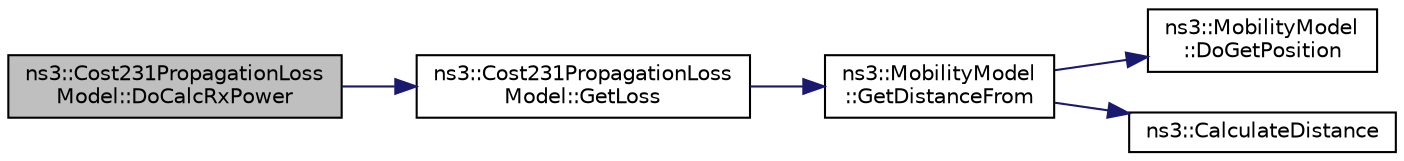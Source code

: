digraph "ns3::Cost231PropagationLossModel::DoCalcRxPower"
{
  edge [fontname="Helvetica",fontsize="10",labelfontname="Helvetica",labelfontsize="10"];
  node [fontname="Helvetica",fontsize="10",shape=record];
  rankdir="LR";
  Node1 [label="ns3::Cost231PropagationLoss\lModel::DoCalcRxPower",height=0.2,width=0.4,color="black", fillcolor="grey75", style="filled", fontcolor="black"];
  Node1 -> Node2 [color="midnightblue",fontsize="10",style="solid"];
  Node2 [label="ns3::Cost231PropagationLoss\lModel::GetLoss",height=0.2,width=0.4,color="black", fillcolor="white", style="filled",URL="$d9/df2/classns3_1_1Cost231PropagationLossModel.html#adcd7815ef6c85c45565231142004f4e8"];
  Node2 -> Node3 [color="midnightblue",fontsize="10",style="solid"];
  Node3 [label="ns3::MobilityModel\l::GetDistanceFrom",height=0.2,width=0.4,color="black", fillcolor="white", style="filled",URL="$d4/dc5/classns3_1_1MobilityModel.html#afa16c20b3c5fd135be075000f0272f31"];
  Node3 -> Node4 [color="midnightblue",fontsize="10",style="solid"];
  Node4 [label="ns3::MobilityModel\l::DoGetPosition",height=0.2,width=0.4,color="black", fillcolor="white", style="filled",URL="$d4/dc5/classns3_1_1MobilityModel.html#a518f70bd8cb78d0031f9a26572434c34"];
  Node3 -> Node5 [color="midnightblue",fontsize="10",style="solid"];
  Node5 [label="ns3::CalculateDistance",height=0.2,width=0.4,color="black", fillcolor="white", style="filled",URL="$d7/d2e/namespacens3.html#aaae60adf695e280c4882ced6041d1628"];
}

